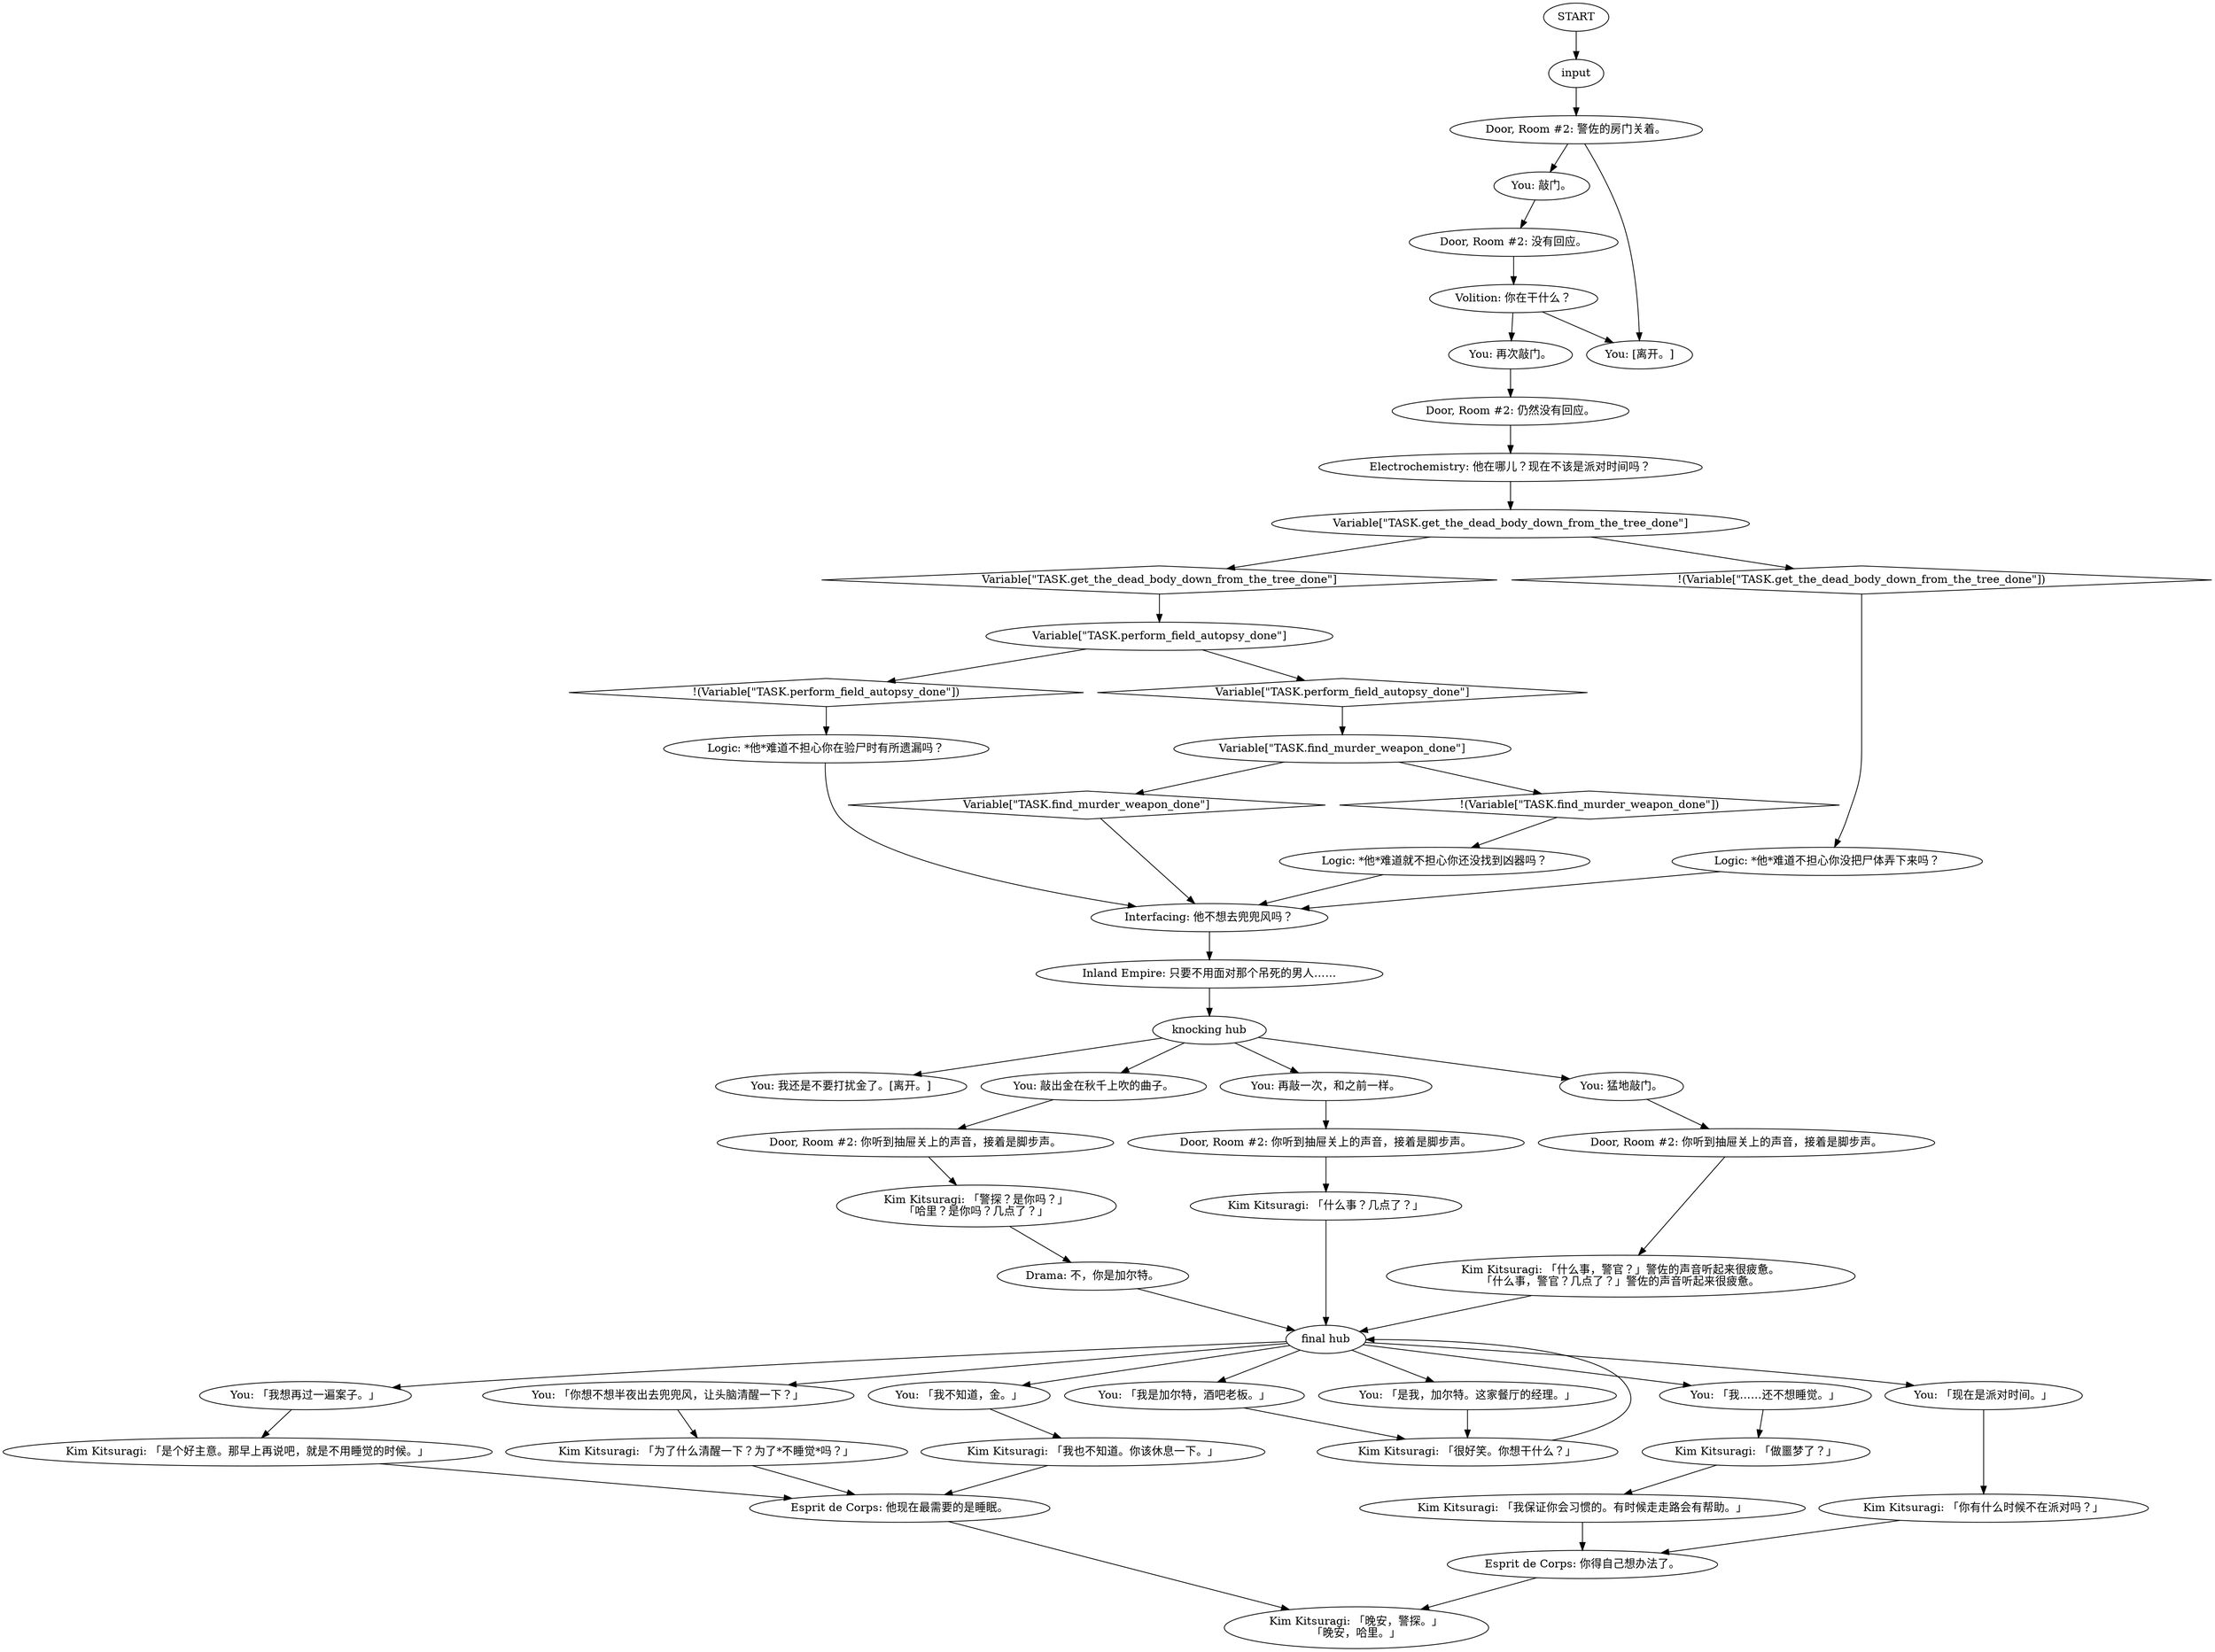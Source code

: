 # Helen - EasterEggs / Flow – WHIRLING / KIM DOOR
# Knocking on Kim's door.
# ==================================================
digraph G {
	  0 [label="START"];
	  1 [label="input"];
	  2 [label="Variable[\"TASK.find_murder_weapon_done\"]"];
	  3 [label="Variable[\"TASK.find_murder_weapon_done\"]", shape=diamond];
	  4 [label="!(Variable[\"TASK.find_murder_weapon_done\"])", shape=diamond];
	  5 [label="Door, Room #2: 你听到抽屉关上的声音，接着是脚步声。"];
	  6 [label="Electrochemistry: 他在哪儿？现在不该是派对时间吗？"];
	  7 [label="Variable[\"TASK.perform_field_autopsy_done\"]"];
	  8 [label="Variable[\"TASK.perform_field_autopsy_done\"]", shape=diamond];
	  9 [label="!(Variable[\"TASK.perform_field_autopsy_done\"])", shape=diamond];
	  10 [label="Door, Room #2: 你听到抽屉关上的声音，接着是脚步声。"];
	  11 [label="You: 「你想不想半夜出去兜兜风，让头脑清醒一下？」"];
	  12 [label="Kim Kitsuragi: 「很好笑。你想干什么？」"];
	  13 [label="Kim Kitsuragi: 「你有什么时候不在派对吗？」"];
	  14 [label="You: 「现在是派对时间。」"];
	  15 [label="Inland Empire: 只要不用面对那个吊死的男人……"];
	  16 [label="Esprit de Corps: 你得自己想办法了。"];
	  17 [label="Kim Kitsuragi: 「我也不知道。你该休息一下。」"];
	  18 [label="Logic: *他*难道不担心你在验尸时有所遗漏吗？"];
	  19 [label="final hub"];
	  20 [label="Kim Kitsuragi: 「做噩梦了？」"];
	  21 [label="Logic: *他*难道不担心你没把尸体弄下来吗？"];
	  22 [label="Kim Kitsuragi: 「是个好主意。那早上再说吧，就是不用睡觉的时候。」"];
	  23 [label="Kim Kitsuragi: 「为了什么清醒一下？为了*不睡觉*吗？」"];
	  24 [label="You: 「我不知道，金。」"];
	  25 [label="Variable[\"TASK.get_the_dead_body_down_from_the_tree_done\"]"];
	  26 [label="Variable[\"TASK.get_the_dead_body_down_from_the_tree_done\"]", shape=diamond];
	  27 [label="!(Variable[\"TASK.get_the_dead_body_down_from_the_tree_done\"])", shape=diamond];
	  28 [label="You: 敲门。"];
	  29 [label="Kim Kitsuragi: 「什么事，警官？」警佐的声音听起来很疲惫。\n「什么事，警官？几点了？」警佐的声音听起来很疲惫。"];
	  30 [label="Door, Room #2: 警佐的房门关着。"];
	  31 [label="Door, Room #2: 仍然没有回应。"];
	  32 [label="Kim Kitsuragi: 「我保证你会习惯的。有时候走走路会有帮助。」"];
	  33 [label="You: 「我想再过一遍案子。」"];
	  34 [label="You: 我还是不要打扰金了。[离开。]"];
	  35 [label="Kim Kitsuragi: 「警探？是你吗？」\n「哈里？是你吗？几点了？」"];
	  36 [label="Kim Kitsuragi: 「晚安，警探。」\n「晚安，哈里。」"];
	  37 [label="Door, Room #2: 你听到抽屉关上的声音，接着是脚步声。"];
	  38 [label="Kim Kitsuragi: 「什么事？几点了？」"];
	  39 [label="You: [离开。]"];
	  40 [label="Door, Room #2: 没有回应。"];
	  41 [label="You: 敲出金在秋千上吹的曲子。"];
	  43 [label="You: 再敲一次，和之前一样。"];
	  44 [label="Logic: *他*难道就不担心你还没找到凶器吗？"];
	  45 [label="You: 「我是加尔特，酒吧老板。」"];
	  46 [label="knocking hub"];
	  47 [label="Volition: 你在干什么？"];
	  48 [label="Interfacing: 他不想去兜兜风吗？"];
	  49 [label="You: 猛地敲门。"];
	  50 [label="Drama: 不，你是加尔特。"];
	  51 [label="You: 再次敲门。"];
	  52 [label="You: 「我……还不想睡觉。」"];
	  53 [label="You: 「是我，加尔特。这家餐厅的经理。」"];
	  54 [label="Esprit de Corps: 他现在最需要的是睡眠。"];
	  0 -> 1
	  1 -> 30
	  2 -> 3
	  2 -> 4
	  3 -> 48
	  4 -> 44
	  5 -> 29
	  6 -> 25
	  7 -> 8
	  7 -> 9
	  8 -> 2
	  9 -> 18
	  10 -> 35
	  11 -> 23
	  12 -> 19
	  13 -> 16
	  14 -> 13
	  15 -> 46
	  16 -> 36
	  17 -> 54
	  18 -> 48
	  19 -> 33
	  19 -> 11
	  19 -> 45
	  19 -> 14
	  19 -> 52
	  19 -> 53
	  19 -> 24
	  20 -> 32
	  21 -> 48
	  22 -> 54
	  23 -> 54
	  24 -> 17
	  25 -> 26
	  25 -> 27
	  26 -> 7
	  27 -> 21
	  28 -> 40
	  29 -> 19
	  30 -> 28
	  30 -> 39
	  31 -> 6
	  32 -> 16
	  33 -> 22
	  35 -> 50
	  37 -> 38
	  38 -> 19
	  40 -> 47
	  41 -> 10
	  43 -> 37
	  44 -> 48
	  45 -> 12
	  46 -> 41
	  46 -> 34
	  46 -> 43
	  46 -> 49
	  47 -> 51
	  47 -> 39
	  48 -> 15
	  49 -> 5
	  50 -> 19
	  51 -> 31
	  52 -> 20
	  53 -> 12
	  54 -> 36
}

